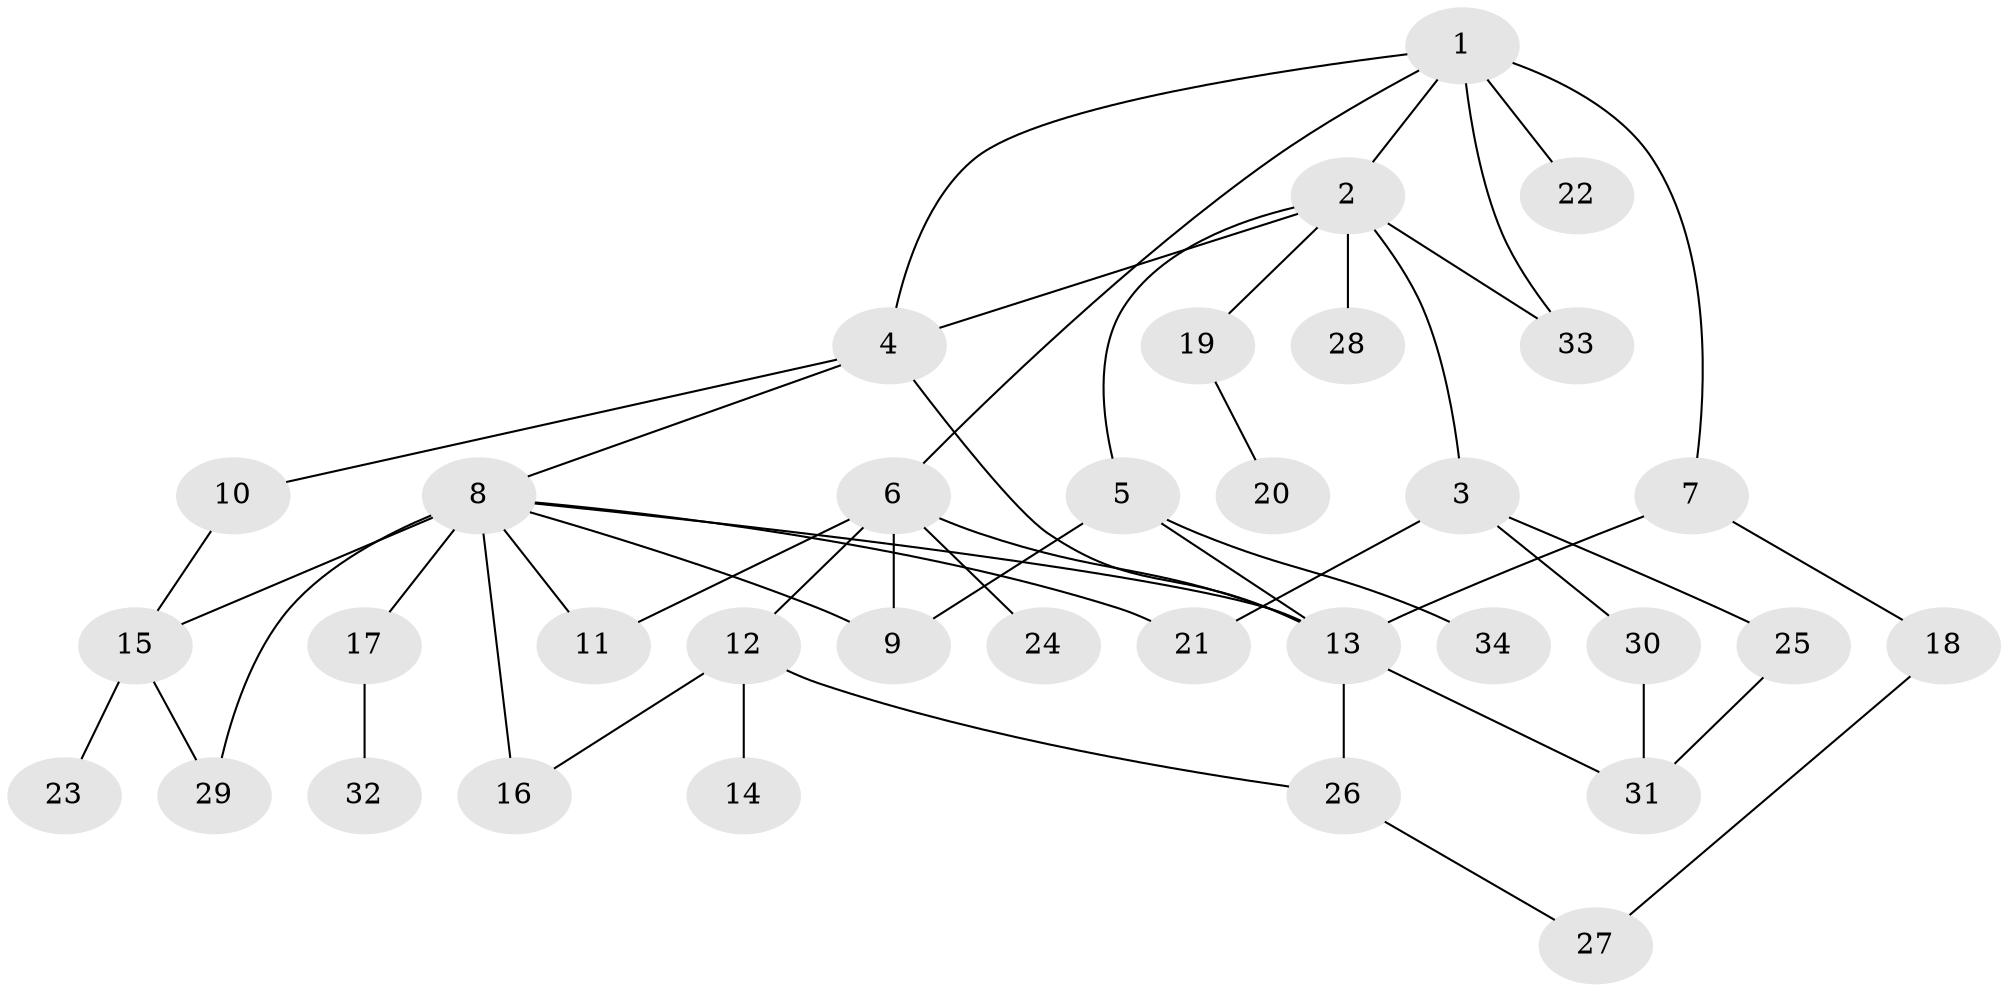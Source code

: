 // original degree distribution, {5: 0.11764705882352941, 9: 0.014705882352941176, 4: 0.08823529411764706, 7: 0.014705882352941176, 3: 0.14705882352941177, 2: 0.3235294117647059, 1: 0.2647058823529412, 6: 0.029411764705882353}
// Generated by graph-tools (version 1.1) at 2025/34/03/09/25 02:34:12]
// undirected, 34 vertices, 50 edges
graph export_dot {
graph [start="1"]
  node [color=gray90,style=filled];
  1;
  2;
  3;
  4;
  5;
  6;
  7;
  8;
  9;
  10;
  11;
  12;
  13;
  14;
  15;
  16;
  17;
  18;
  19;
  20;
  21;
  22;
  23;
  24;
  25;
  26;
  27;
  28;
  29;
  30;
  31;
  32;
  33;
  34;
  1 -- 2 [weight=1.0];
  1 -- 4 [weight=1.0];
  1 -- 6 [weight=1.0];
  1 -- 7 [weight=2.0];
  1 -- 22 [weight=1.0];
  1 -- 33 [weight=1.0];
  2 -- 3 [weight=2.0];
  2 -- 4 [weight=1.0];
  2 -- 5 [weight=1.0];
  2 -- 19 [weight=1.0];
  2 -- 28 [weight=1.0];
  2 -- 33 [weight=1.0];
  3 -- 21 [weight=1.0];
  3 -- 25 [weight=1.0];
  3 -- 30 [weight=1.0];
  4 -- 8 [weight=1.0];
  4 -- 10 [weight=1.0];
  4 -- 13 [weight=1.0];
  5 -- 9 [weight=1.0];
  5 -- 13 [weight=1.0];
  5 -- 34 [weight=1.0];
  6 -- 9 [weight=1.0];
  6 -- 11 [weight=1.0];
  6 -- 12 [weight=1.0];
  6 -- 13 [weight=1.0];
  6 -- 24 [weight=1.0];
  7 -- 13 [weight=3.0];
  7 -- 18 [weight=2.0];
  8 -- 9 [weight=1.0];
  8 -- 11 [weight=1.0];
  8 -- 13 [weight=1.0];
  8 -- 15 [weight=2.0];
  8 -- 16 [weight=2.0];
  8 -- 17 [weight=2.0];
  8 -- 21 [weight=1.0];
  8 -- 29 [weight=1.0];
  10 -- 15 [weight=1.0];
  12 -- 14 [weight=1.0];
  12 -- 16 [weight=1.0];
  12 -- 26 [weight=1.0];
  13 -- 26 [weight=2.0];
  13 -- 31 [weight=1.0];
  15 -- 23 [weight=1.0];
  15 -- 29 [weight=1.0];
  17 -- 32 [weight=1.0];
  18 -- 27 [weight=1.0];
  19 -- 20 [weight=1.0];
  25 -- 31 [weight=1.0];
  26 -- 27 [weight=1.0];
  30 -- 31 [weight=1.0];
}
